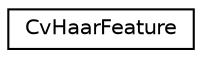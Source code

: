 digraph "Graphical Class Hierarchy"
{
 // LATEX_PDF_SIZE
  edge [fontname="Helvetica",fontsize="10",labelfontname="Helvetica",labelfontsize="10"];
  node [fontname="Helvetica",fontsize="10",shape=record];
  rankdir="LR";
  Node0 [label="CvHaarFeature",height=0.2,width=0.4,color="black", fillcolor="white", style="filled",URL="$struct_cv_haar_feature.html",tooltip=" "];
}
